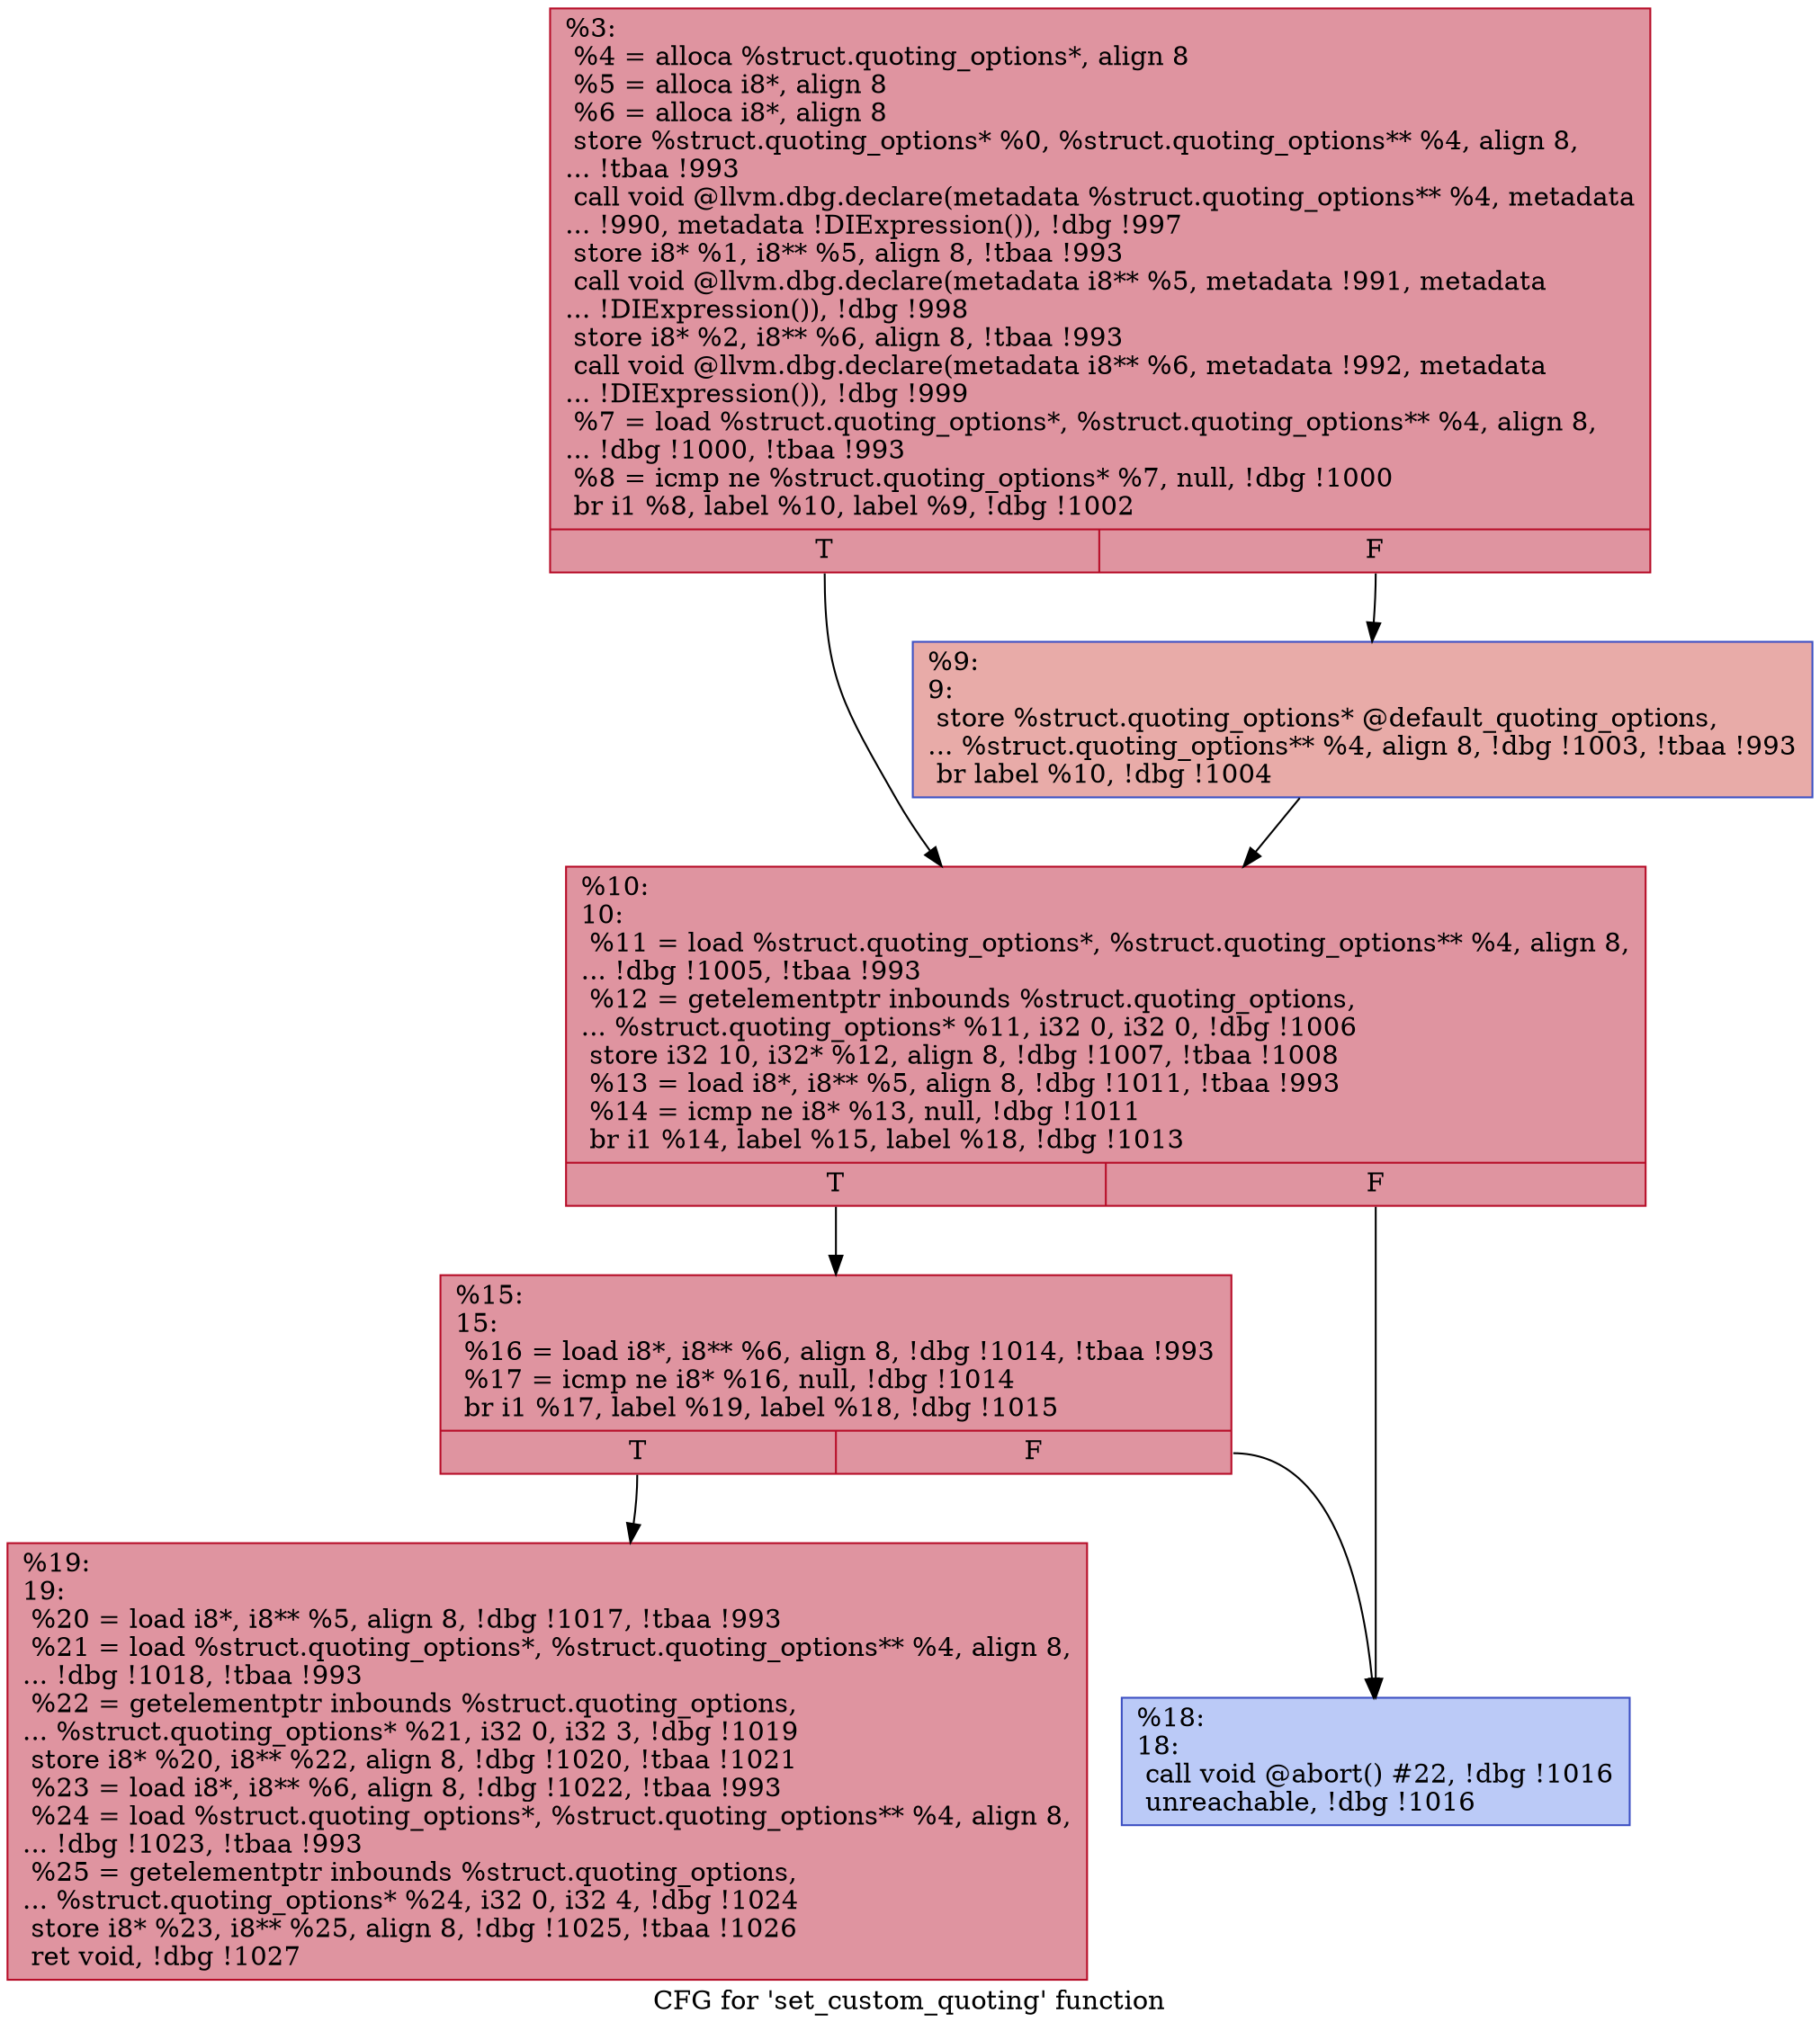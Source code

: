 digraph "CFG for 'set_custom_quoting' function" {
	label="CFG for 'set_custom_quoting' function";

	Node0xbcd030 [shape=record,color="#b70d28ff", style=filled, fillcolor="#b70d2870",label="{%3:\l  %4 = alloca %struct.quoting_options*, align 8\l  %5 = alloca i8*, align 8\l  %6 = alloca i8*, align 8\l  store %struct.quoting_options* %0, %struct.quoting_options** %4, align 8,\l... !tbaa !993\l  call void @llvm.dbg.declare(metadata %struct.quoting_options** %4, metadata\l... !990, metadata !DIExpression()), !dbg !997\l  store i8* %1, i8** %5, align 8, !tbaa !993\l  call void @llvm.dbg.declare(metadata i8** %5, metadata !991, metadata\l... !DIExpression()), !dbg !998\l  store i8* %2, i8** %6, align 8, !tbaa !993\l  call void @llvm.dbg.declare(metadata i8** %6, metadata !992, metadata\l... !DIExpression()), !dbg !999\l  %7 = load %struct.quoting_options*, %struct.quoting_options** %4, align 8,\l... !dbg !1000, !tbaa !993\l  %8 = icmp ne %struct.quoting_options* %7, null, !dbg !1000\l  br i1 %8, label %10, label %9, !dbg !1002\l|{<s0>T|<s1>F}}"];
	Node0xbcd030:s0 -> Node0xbcf140;
	Node0xbcd030:s1 -> Node0xbcf0f0;
	Node0xbcf0f0 [shape=record,color="#3d50c3ff", style=filled, fillcolor="#cc403a70",label="{%9:\l9:                                                \l  store %struct.quoting_options* @default_quoting_options,\l... %struct.quoting_options** %4, align 8, !dbg !1003, !tbaa !993\l  br label %10, !dbg !1004\l}"];
	Node0xbcf0f0 -> Node0xbcf140;
	Node0xbcf140 [shape=record,color="#b70d28ff", style=filled, fillcolor="#b70d2870",label="{%10:\l10:                                               \l  %11 = load %struct.quoting_options*, %struct.quoting_options** %4, align 8,\l... !dbg !1005, !tbaa !993\l  %12 = getelementptr inbounds %struct.quoting_options,\l... %struct.quoting_options* %11, i32 0, i32 0, !dbg !1006\l  store i32 10, i32* %12, align 8, !dbg !1007, !tbaa !1008\l  %13 = load i8*, i8** %5, align 8, !dbg !1011, !tbaa !993\l  %14 = icmp ne i8* %13, null, !dbg !1011\l  br i1 %14, label %15, label %18, !dbg !1013\l|{<s0>T|<s1>F}}"];
	Node0xbcf140:s0 -> Node0xbcf190;
	Node0xbcf140:s1 -> Node0xbcf1e0;
	Node0xbcf190 [shape=record,color="#b70d28ff", style=filled, fillcolor="#b70d2870",label="{%15:\l15:                                               \l  %16 = load i8*, i8** %6, align 8, !dbg !1014, !tbaa !993\l  %17 = icmp ne i8* %16, null, !dbg !1014\l  br i1 %17, label %19, label %18, !dbg !1015\l|{<s0>T|<s1>F}}"];
	Node0xbcf190:s0 -> Node0xbcf230;
	Node0xbcf190:s1 -> Node0xbcf1e0;
	Node0xbcf1e0 [shape=record,color="#3d50c3ff", style=filled, fillcolor="#6687ed70",label="{%18:\l18:                                               \l  call void @abort() #22, !dbg !1016\l  unreachable, !dbg !1016\l}"];
	Node0xbcf230 [shape=record,color="#b70d28ff", style=filled, fillcolor="#b70d2870",label="{%19:\l19:                                               \l  %20 = load i8*, i8** %5, align 8, !dbg !1017, !tbaa !993\l  %21 = load %struct.quoting_options*, %struct.quoting_options** %4, align 8,\l... !dbg !1018, !tbaa !993\l  %22 = getelementptr inbounds %struct.quoting_options,\l... %struct.quoting_options* %21, i32 0, i32 3, !dbg !1019\l  store i8* %20, i8** %22, align 8, !dbg !1020, !tbaa !1021\l  %23 = load i8*, i8** %6, align 8, !dbg !1022, !tbaa !993\l  %24 = load %struct.quoting_options*, %struct.quoting_options** %4, align 8,\l... !dbg !1023, !tbaa !993\l  %25 = getelementptr inbounds %struct.quoting_options,\l... %struct.quoting_options* %24, i32 0, i32 4, !dbg !1024\l  store i8* %23, i8** %25, align 8, !dbg !1025, !tbaa !1026\l  ret void, !dbg !1027\l}"];
}
